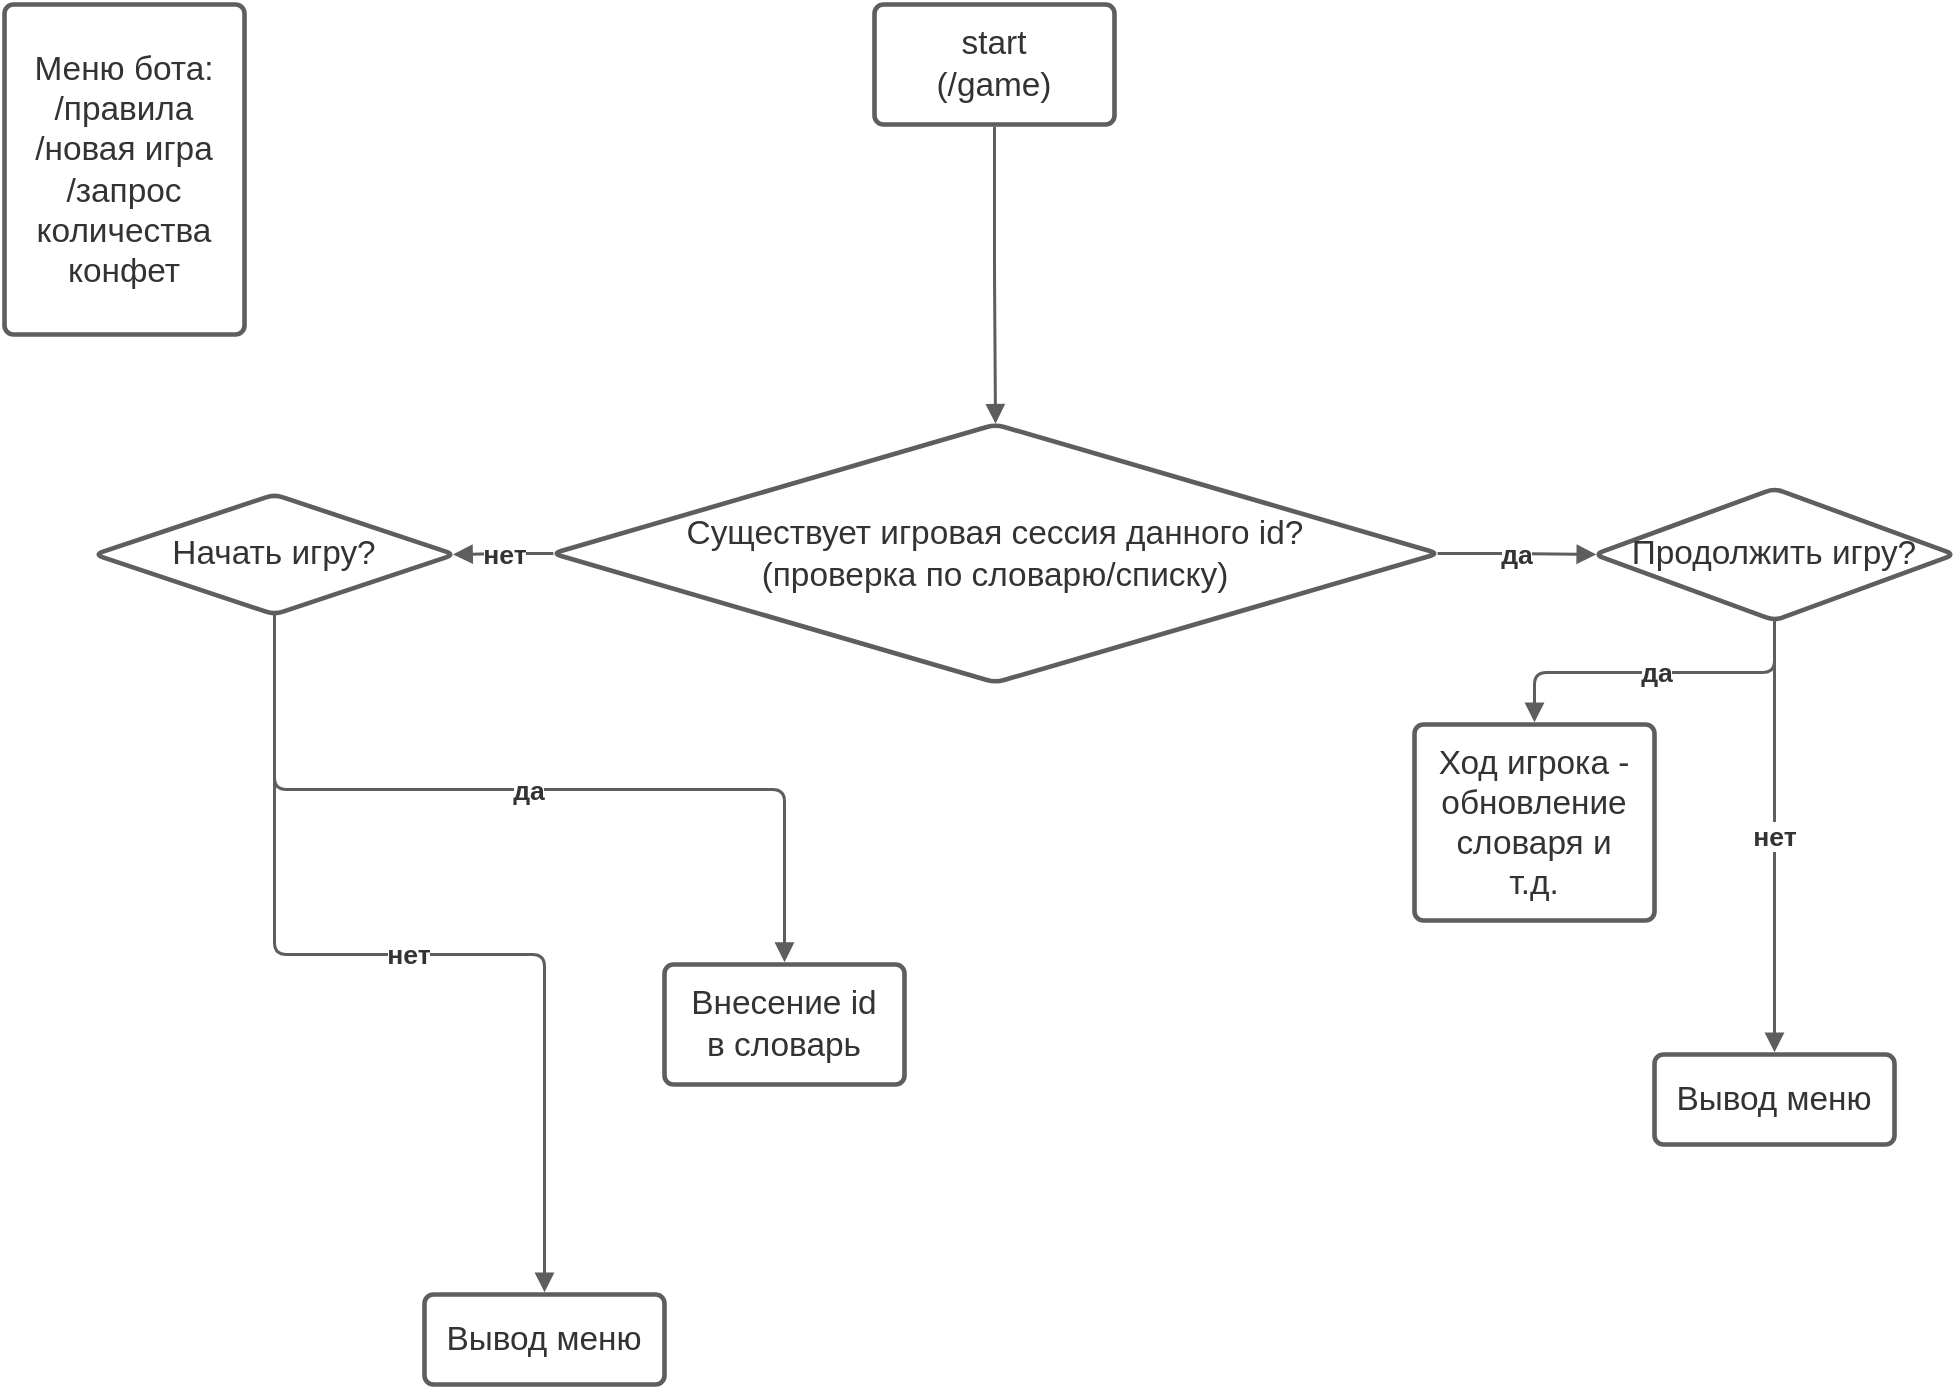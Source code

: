 <mxfile version="16.6.2" type="device"><diagram id="rB0T2PQi__QOf_ODgYAD" name="Страница 1"><mxGraphModel dx="1102" dy="582" grid="1" gridSize="10" guides="1" tooltips="1" connect="1" arrows="1" fold="1" page="1" pageScale="1" pageWidth="827" pageHeight="1169" math="0" shadow="0"><root><mxCell id="0"/><mxCell id="1" parent="0"/><UserObject label="start&#10;(/game)" lucidchartObjectId="nMLV-lq5ZGDj" id="O-qpGz1CkTf3zhC962UD-1"><mxCell style="html=1;overflow=block;blockSpacing=1;whiteSpace=wrap;fontSize=16.7;fontColor=#333333;spacing=9;strokeColor=#5e5e5e;strokeOpacity=100;rounded=1;absoluteArcSize=1;arcSize=9;strokeWidth=2.3;" vertex="1" parent="1"><mxGeometry x="480" y="15" width="120" height="60" as="geometry"/></mxCell></UserObject><UserObject label="Меню бота:&#10;/правила&#10;/новая игра&#10;/запрос количества конфет" lucidchartObjectId="-OLVqiffosM_" id="O-qpGz1CkTf3zhC962UD-2"><mxCell style="html=1;overflow=block;blockSpacing=1;whiteSpace=wrap;fontSize=16.7;fontColor=#333333;spacing=3.8;strokeColor=#5e5e5e;strokeOpacity=100;rounded=1;absoluteArcSize=1;arcSize=9;strokeWidth=2.3;" vertex="1" parent="1"><mxGeometry x="45" y="15" width="120" height="165" as="geometry"/></mxCell></UserObject><UserObject label="Существует игровая сессия данного id? &#10;(проверка по словарю/списку)" lucidchartObjectId="tQLV6.vt0oJs" id="O-qpGz1CkTf3zhC962UD-3"><mxCell style="html=1;overflow=block;blockSpacing=1;whiteSpace=wrap;rhombus;fontSize=16.7;fontColor=#333333;spacing=3.8;strokeColor=#5e5e5e;strokeOpacity=100;rounded=1;absoluteArcSize=1;arcSize=9;strokeWidth=2.3;" vertex="1" parent="1"><mxGeometry x="319" y="225" width="443" height="129" as="geometry"/></mxCell></UserObject><UserObject label="" lucidchartObjectId="0QLVyLvbZ4st" id="O-qpGz1CkTf3zhC962UD-4"><mxCell style="html=1;jettySize=18;whiteSpace=wrap;fontSize=13;strokeColor=#5E5E5E;strokeWidth=1.5;rounded=1;arcSize=12;edgeStyle=orthogonalEdgeStyle;startArrow=none;endArrow=block;endFill=1;exitX=0.5;exitY=1.019;exitPerimeter=0;entryX=0.5;entryY=-0.003;entryPerimeter=0;" edge="1" parent="1" source="O-qpGz1CkTf3zhC962UD-1" target="O-qpGz1CkTf3zhC962UD-3"><mxGeometry width="100" height="100" relative="1" as="geometry"><Array as="points"/></mxGeometry></mxCell></UserObject><UserObject label="" lucidchartObjectId="VRLV0zx-sYPI" id="O-qpGz1CkTf3zhC962UD-5"><mxCell style="html=1;jettySize=18;whiteSpace=wrap;fontSize=13.3;fontColor=#333333;fontStyle=1;strokeColor=#5E5E5E;strokeWidth=1.5;rounded=1;arcSize=12;edgeStyle=orthogonalEdgeStyle;startArrow=none;endArrow=block;endFill=1;exitX=0.999;exitY=0.5;exitPerimeter=0;entryX=0.005;entryY=0.5;entryPerimeter=0;" edge="1" parent="1" source="O-qpGz1CkTf3zhC962UD-3" target="O-qpGz1CkTf3zhC962UD-7"><mxGeometry width="100" height="100" relative="1" as="geometry"><Array as="points"/></mxGeometry></mxCell></UserObject><mxCell id="O-qpGz1CkTf3zhC962UD-6" value="да" style="text;html=1;resizable=0;labelBackgroundColor=default;align=center;verticalAlign=middle;fontStyle=1;fontColor=#333333;fontSize=13.3;" vertex="1" parent="O-qpGz1CkTf3zhC962UD-5"><mxGeometry relative="1" as="geometry"/></mxCell><UserObject label="Продолжить игру?" lucidchartObjectId="XRLV~GLZK9gi" id="O-qpGz1CkTf3zhC962UD-7"><mxCell style="html=1;overflow=block;blockSpacing=1;whiteSpace=wrap;rhombus;fontSize=16.7;fontColor=#333333;spacing=9;strokeColor=#5e5e5e;strokeOpacity=100;rounded=1;absoluteArcSize=1;arcSize=9;strokeWidth=2.3;" vertex="1" parent="1"><mxGeometry x="840" y="257" width="180" height="66" as="geometry"/></mxCell></UserObject><UserObject label="" lucidchartObjectId="hSLV1nPA.X3E" id="O-qpGz1CkTf3zhC962UD-8"><mxCell style="html=1;jettySize=18;whiteSpace=wrap;fontSize=13.3;fontColor=#333333;fontStyle=1;strokeColor=#5E5E5E;strokeWidth=1.5;rounded=1;arcSize=12;edgeStyle=orthogonalEdgeStyle;startArrow=none;endArrow=block;endFill=1;exitX=0.001;exitY=0.5;exitPerimeter=0;entryX=0.996;entryY=0.5;entryPerimeter=0;" edge="1" parent="1" source="O-qpGz1CkTf3zhC962UD-3" target="O-qpGz1CkTf3zhC962UD-10"><mxGeometry width="100" height="100" relative="1" as="geometry"><Array as="points"/></mxGeometry></mxCell></UserObject><mxCell id="O-qpGz1CkTf3zhC962UD-9" value="нет" style="text;html=1;resizable=0;labelBackgroundColor=default;align=center;verticalAlign=middle;fontStyle=1;fontColor=#333333;fontSize=13.3;" vertex="1" parent="O-qpGz1CkTf3zhC962UD-8"><mxGeometry relative="1" as="geometry"/></mxCell><UserObject label="Начать игру?" lucidchartObjectId="jSLVFMST26e1" id="O-qpGz1CkTf3zhC962UD-10"><mxCell style="html=1;overflow=block;blockSpacing=1;whiteSpace=wrap;rhombus;fontSize=16.7;fontColor=#333333;spacing=9;strokeColor=#5e5e5e;strokeOpacity=100;rounded=1;absoluteArcSize=1;arcSize=9;strokeWidth=2.3;" vertex="1" parent="1"><mxGeometry x="90" y="260" width="180" height="60" as="geometry"/></mxCell></UserObject><UserObject label="" lucidchartObjectId="MTLVJ6DuYzi." id="O-qpGz1CkTf3zhC962UD-11"><mxCell style="html=1;jettySize=18;whiteSpace=wrap;fontSize=13.3;fontColor=#333333;fontStyle=1;strokeColor=#5E5E5E;strokeWidth=1.5;rounded=1;arcSize=12;edgeStyle=orthogonalEdgeStyle;startArrow=none;endArrow=block;endFill=1;exitX=0.5;exitY=1.003;exitPerimeter=0;entryX=0.5;entryY=-0.019;entryPerimeter=0;" edge="1" parent="1" source="O-qpGz1CkTf3zhC962UD-10" target="O-qpGz1CkTf3zhC962UD-13"><mxGeometry width="100" height="100" relative="1" as="geometry"><Array as="points"/></mxGeometry></mxCell></UserObject><mxCell id="O-qpGz1CkTf3zhC962UD-12" value="да" style="text;html=1;resizable=0;labelBackgroundColor=default;align=center;verticalAlign=middle;fontStyle=1;fontColor=#333333;fontSize=13.3;" vertex="1" parent="O-qpGz1CkTf3zhC962UD-11"><mxGeometry relative="1" as="geometry"/></mxCell><UserObject label="Внесение id в словарь" lucidchartObjectId="OTLV9ELBj4iA" id="O-qpGz1CkTf3zhC962UD-13"><mxCell style="html=1;overflow=block;blockSpacing=1;whiteSpace=wrap;fontSize=16.7;fontColor=#333333;spacing=9;strokeColor=#5e5e5e;strokeOpacity=100;rounded=1;absoluteArcSize=1;arcSize=9;strokeWidth=2.3;" vertex="1" parent="1"><mxGeometry x="375" y="495" width="120" height="60" as="geometry"/></mxCell></UserObject><UserObject label="Вывод меню" lucidchartObjectId="jULVtkDotsNl" id="O-qpGz1CkTf3zhC962UD-14"><mxCell style="html=1;overflow=block;blockSpacing=1;whiteSpace=wrap;fontSize=16.7;fontColor=#333333;spacing=9;strokeColor=#5e5e5e;strokeOpacity=100;rounded=1;absoluteArcSize=1;arcSize=9;strokeWidth=2.3;" vertex="1" parent="1"><mxGeometry x="255" y="660" width="120" height="45" as="geometry"/></mxCell></UserObject><UserObject label="" lucidchartObjectId="XULV_nuG_aQZ" id="O-qpGz1CkTf3zhC962UD-15"><mxCell style="html=1;jettySize=18;whiteSpace=wrap;fontSize=13.3;fontColor=#333333;fontStyle=1;strokeColor=#5E5E5E;strokeWidth=1.5;rounded=1;arcSize=12;edgeStyle=orthogonalEdgeStyle;startArrow=none;endArrow=block;endFill=1;exitX=0.5;exitY=1.003;exitPerimeter=0;entryX=0.5;entryY=-0.025;entryPerimeter=0;" edge="1" parent="1" source="O-qpGz1CkTf3zhC962UD-10" target="O-qpGz1CkTf3zhC962UD-14"><mxGeometry width="100" height="100" relative="1" as="geometry"><Array as="points"/></mxGeometry></mxCell></UserObject><mxCell id="O-qpGz1CkTf3zhC962UD-16" value="нет" style="text;html=1;resizable=0;labelBackgroundColor=default;align=center;verticalAlign=middle;fontStyle=1;fontColor=#333333;fontSize=13.3;" vertex="1" parent="O-qpGz1CkTf3zhC962UD-15"><mxGeometry relative="1" as="geometry"/></mxCell><UserObject label="" lucidchartObjectId="rVLV2-GOE62Q" id="O-qpGz1CkTf3zhC962UD-17"><mxCell style="html=1;jettySize=18;whiteSpace=wrap;fontSize=13.3;fontColor=#333333;fontStyle=1;strokeColor=#5E5E5E;strokeWidth=1.5;rounded=1;arcSize=12;edgeStyle=orthogonalEdgeStyle;startArrow=none;endArrow=block;endFill=1;exitX=0.5;exitY=1.002;exitPerimeter=0;entryX=0.5;entryY=-0.011;entryPerimeter=0;" edge="1" parent="1" source="O-qpGz1CkTf3zhC962UD-7" target="O-qpGz1CkTf3zhC962UD-19"><mxGeometry width="100" height="100" relative="1" as="geometry"><Array as="points"/></mxGeometry></mxCell></UserObject><mxCell id="O-qpGz1CkTf3zhC962UD-18" value="да" style="text;html=1;resizable=0;labelBackgroundColor=default;align=center;verticalAlign=middle;fontStyle=1;fontColor=#333333;fontSize=13.3;" vertex="1" parent="O-qpGz1CkTf3zhC962UD-17"><mxGeometry relative="1" as="geometry"/></mxCell><UserObject label="Ход игрока - обновление словаря и т.д." lucidchartObjectId="tVLVqEvqChlP" id="O-qpGz1CkTf3zhC962UD-19"><mxCell style="html=1;overflow=block;blockSpacing=1;whiteSpace=wrap;fontSize=16.7;fontColor=#333333;spacing=9;strokeColor=#5e5e5e;strokeOpacity=100;rounded=1;absoluteArcSize=1;arcSize=9;strokeWidth=2.3;" vertex="1" parent="1"><mxGeometry x="750" y="375" width="120" height="98" as="geometry"/></mxCell></UserObject><UserObject label="" lucidchartObjectId="HWLV96Ud93Md" id="O-qpGz1CkTf3zhC962UD-20"><mxCell style="html=1;jettySize=18;whiteSpace=wrap;fontSize=13.3;fontColor=#333333;fontStyle=1;strokeColor=#5E5E5E;strokeWidth=1.5;rounded=1;arcSize=12;edgeStyle=orthogonalEdgeStyle;startArrow=none;endArrow=block;endFill=1;exitX=0.5;exitY=1.002;exitPerimeter=0;entryX=0.5;entryY=-0.025;entryPerimeter=0;" edge="1" parent="1" source="O-qpGz1CkTf3zhC962UD-7" target="O-qpGz1CkTf3zhC962UD-22"><mxGeometry width="100" height="100" relative="1" as="geometry"><Array as="points"/></mxGeometry></mxCell></UserObject><mxCell id="O-qpGz1CkTf3zhC962UD-21" value="нет" style="text;html=1;resizable=0;labelBackgroundColor=default;align=center;verticalAlign=middle;fontStyle=1;fontColor=#333333;fontSize=13.3;" vertex="1" parent="O-qpGz1CkTf3zhC962UD-20"><mxGeometry relative="1" as="geometry"/></mxCell><UserObject label="Вывод меню" lucidchartObjectId="IWLV_pHd6Rw6" id="O-qpGz1CkTf3zhC962UD-22"><mxCell style="html=1;overflow=block;blockSpacing=1;whiteSpace=wrap;fontSize=16.7;fontColor=#333333;spacing=9;strokeColor=#5e5e5e;strokeOpacity=100;rounded=1;absoluteArcSize=1;arcSize=9;strokeWidth=2.3;" vertex="1" parent="1"><mxGeometry x="870" y="540" width="120" height="45" as="geometry"/></mxCell></UserObject></root></mxGraphModel></diagram></mxfile>